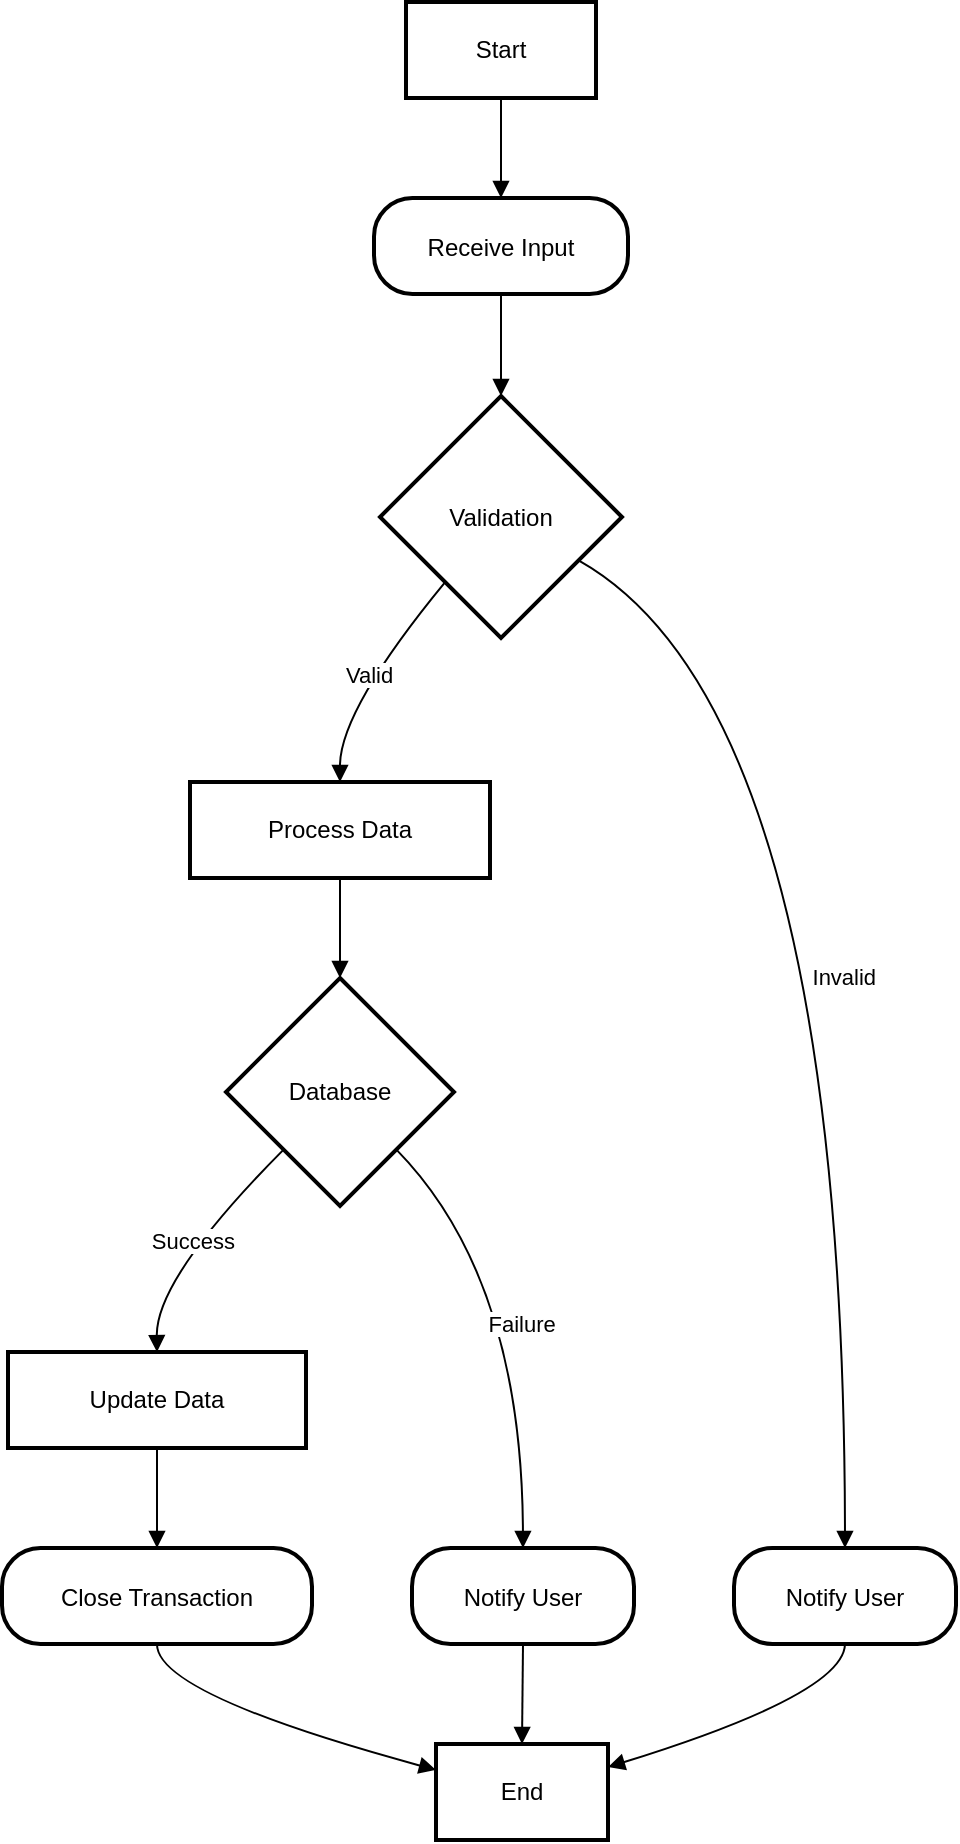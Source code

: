 <mxfile version="24.8.3">
  <diagram name="Page-1" id="ETehD8oU4cYXBf40xQxz">
    <mxGraphModel>
      <root>
        <mxCell id="0" />
        <mxCell id="1" parent="0" />
        <mxCell id="2" value="Start" style="whiteSpace=wrap;strokeWidth=2;" vertex="1" parent="1">
          <mxGeometry x="210" y="8" width="95" height="48" as="geometry" />
        </mxCell>
        <mxCell id="3" value="Receive Input" style="rounded=1;arcSize=40;strokeWidth=2" vertex="1" parent="1">
          <mxGeometry x="194" y="106" width="127" height="48" as="geometry" />
        </mxCell>
        <mxCell id="4" value="Validation" style="rhombus;strokeWidth=2;whiteSpace=wrap;" vertex="1" parent="1">
          <mxGeometry x="197" y="205" width="121" height="121" as="geometry" />
        </mxCell>
        <mxCell id="5" value="Process Data" style="whiteSpace=wrap;strokeWidth=2;" vertex="1" parent="1">
          <mxGeometry x="102" y="398" width="150" height="48" as="geometry" />
        </mxCell>
        <mxCell id="6" value="Notify User" style="rounded=1;arcSize=40;strokeWidth=2" vertex="1" parent="1">
          <mxGeometry x="374" y="781" width="111" height="48" as="geometry" />
        </mxCell>
        <mxCell id="7" value="Database" style="rhombus;strokeWidth=2;whiteSpace=wrap;" vertex="1" parent="1">
          <mxGeometry x="120" y="496" width="114" height="114" as="geometry" />
        </mxCell>
        <mxCell id="8" value="Update Data" style="whiteSpace=wrap;strokeWidth=2;" vertex="1" parent="1">
          <mxGeometry x="11" y="683" width="149" height="48" as="geometry" />
        </mxCell>
        <mxCell id="9" value="Notify User" style="rounded=1;arcSize=40;strokeWidth=2" vertex="1" parent="1">
          <mxGeometry x="213" y="781" width="111" height="48" as="geometry" />
        </mxCell>
        <mxCell id="10" value="Close Transaction" style="rounded=1;arcSize=40;strokeWidth=2" vertex="1" parent="1">
          <mxGeometry x="8" y="781" width="155" height="48" as="geometry" />
        </mxCell>
        <mxCell id="11" value="End" style="whiteSpace=wrap;strokeWidth=2;" vertex="1" parent="1">
          <mxGeometry x="225" y="879" width="86" height="48" as="geometry" />
        </mxCell>
        <mxCell id="12" value="" style="curved=1;startArrow=none;endArrow=block;exitX=0.5;exitY=1.01;entryX=0.5;entryY=0.01;" edge="1" parent="1" source="2" target="3">
          <mxGeometry relative="1" as="geometry">
            <Array as="points" />
          </mxGeometry>
        </mxCell>
        <mxCell id="13" value="" style="curved=1;startArrow=none;endArrow=block;exitX=0.5;exitY=1.02;entryX=0.5;entryY=0;" edge="1" parent="1" source="3" target="4">
          <mxGeometry relative="1" as="geometry">
            <Array as="points" />
          </mxGeometry>
        </mxCell>
        <mxCell id="14" value="Valid" style="curved=1;startArrow=none;endArrow=block;exitX=0.08;exitY=0.99;entryX=0.5;entryY=0;" edge="1" parent="1" source="4" target="5">
          <mxGeometry relative="1" as="geometry">
            <Array as="points">
              <mxPoint x="177" y="362" />
            </Array>
          </mxGeometry>
        </mxCell>
        <mxCell id="15" value="Invalid" style="curved=1;startArrow=none;endArrow=block;exitX=1;exitY=0.78;entryX=0.5;entryY=0;" edge="1" parent="1" source="4" target="6">
          <mxGeometry relative="1" as="geometry">
            <Array as="points">
              <mxPoint x="429" y="362" />
            </Array>
          </mxGeometry>
        </mxCell>
        <mxCell id="16" value="" style="curved=1;startArrow=none;endArrow=block;exitX=0.5;exitY=1;entryX=0.5;entryY=0;" edge="1" parent="1" source="5" target="7">
          <mxGeometry relative="1" as="geometry">
            <Array as="points" />
          </mxGeometry>
        </mxCell>
        <mxCell id="17" value="Success" style="curved=1;startArrow=none;endArrow=block;exitX=0.01;exitY=1;entryX=0.5;entryY=-0.01;" edge="1" parent="1" source="7" target="8">
          <mxGeometry relative="1" as="geometry">
            <Array as="points">
              <mxPoint x="85" y="646" />
            </Array>
          </mxGeometry>
        </mxCell>
        <mxCell id="18" value="Failure" style="curved=1;startArrow=none;endArrow=block;exitX=0.99;exitY=1;entryX=0.5;entryY=0;" edge="1" parent="1" source="7" target="9">
          <mxGeometry relative="1" as="geometry">
            <Array as="points">
              <mxPoint x="268" y="646" />
            </Array>
          </mxGeometry>
        </mxCell>
        <mxCell id="19" value="" style="curved=1;startArrow=none;endArrow=block;exitX=0.5;exitY=1;entryX=0.5;entryY=0;" edge="1" parent="1" source="8" target="10">
          <mxGeometry relative="1" as="geometry">
            <Array as="points" />
          </mxGeometry>
        </mxCell>
        <mxCell id="20" value="" style="curved=1;startArrow=none;endArrow=block;exitX=0.5;exitY=1.01;entryX=0;entryY=0.27;" edge="1" parent="1" source="10" target="11">
          <mxGeometry relative="1" as="geometry">
            <Array as="points">
              <mxPoint x="85" y="854" />
            </Array>
          </mxGeometry>
        </mxCell>
        <mxCell id="21" value="" style="curved=1;startArrow=none;endArrow=block;exitX=0.5;exitY=1.01;entryX=0.5;entryY=0.01;" edge="1" parent="1" source="9" target="11">
          <mxGeometry relative="1" as="geometry">
            <Array as="points" />
          </mxGeometry>
        </mxCell>
        <mxCell id="22" value="" style="curved=1;startArrow=none;endArrow=block;exitX=0.5;exitY=1.01;entryX=1;entryY=0.24;" edge="1" parent="1" source="6" target="11">
          <mxGeometry relative="1" as="geometry">
            <Array as="points">
              <mxPoint x="429" y="854" />
            </Array>
          </mxGeometry>
        </mxCell>
      </root>
    </mxGraphModel>
  </diagram>
</mxfile>
